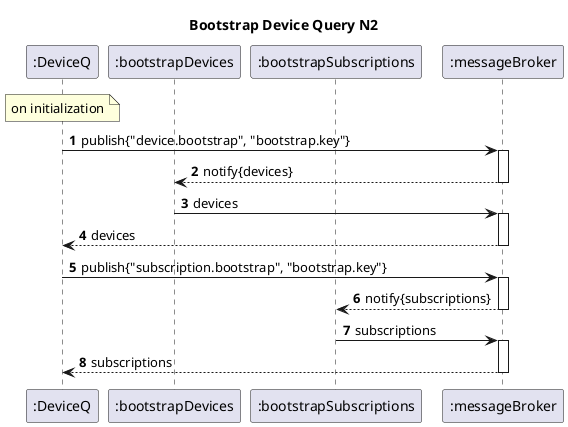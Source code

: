 @startuml
'https://plantuml.com/sequence-diagram

title Bootstrap Device Query N2

autoactivate on
autonumber

participant ":DeviceQ" as DeviceQ
participant ":bootstrapDevices" as bootD
participant ":bootstrapSubscriptions" as bootS
participant ":messageBroker" as MB

note over DeviceQ: on initialization
DeviceQ -> MB: publish{"device.bootstrap", "bootstrap.key"}
MB --> bootD: notify{devices}
bootD -> MB: devices
MB--> DeviceQ: devices

DeviceQ -> MB: publish{"subscription.bootstrap", "bootstrap.key"}
MB --> bootS: notify{subscriptions}
bootS -> MB: subscriptions
MB--> DeviceQ: subscriptions

@enduml